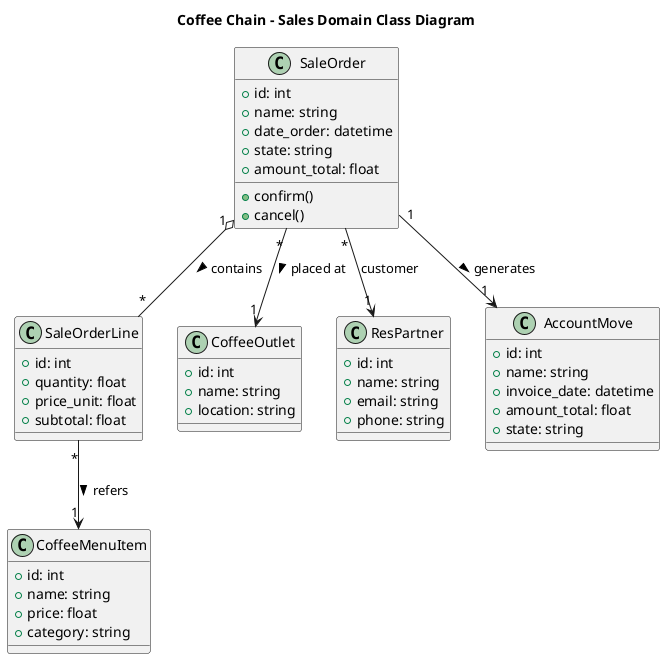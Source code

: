 @startuml ClassDiagram
title Coffee Chain - Sales Domain Class Diagram

class SaleOrder {
    +id: int
    +name: string
    +date_order: datetime
    +state: string
    +amount_total: float
    +confirm()
    +cancel()
}

class SaleOrderLine {
    +id: int
    +quantity: float
    +price_unit: float
    +subtotal: float
}

class CoffeeOutlet {
    +id: int
    +name: string
    +location: string
}

class CoffeeMenuItem {
    +id: int
    +name: string
    +price: float
    +category: string
}

class ResPartner {
    +id: int
    +name: string
    +email: string
    +phone: string
}

class AccountMove {
    +id: int
    +name: string
    +invoice_date: datetime
    +amount_total: float
    +state: string
}

' Relationships
SaleOrder "1" o-- "*" SaleOrderLine : contains >
SaleOrder "*" --> "1" ResPartner : customer
SaleOrder "*" --> "1" CoffeeOutlet : placed at >
SaleOrderLine "*" --> "1" CoffeeMenuItem : refers >
SaleOrder "1" --> "1" AccountMove : generates >

@enduml
